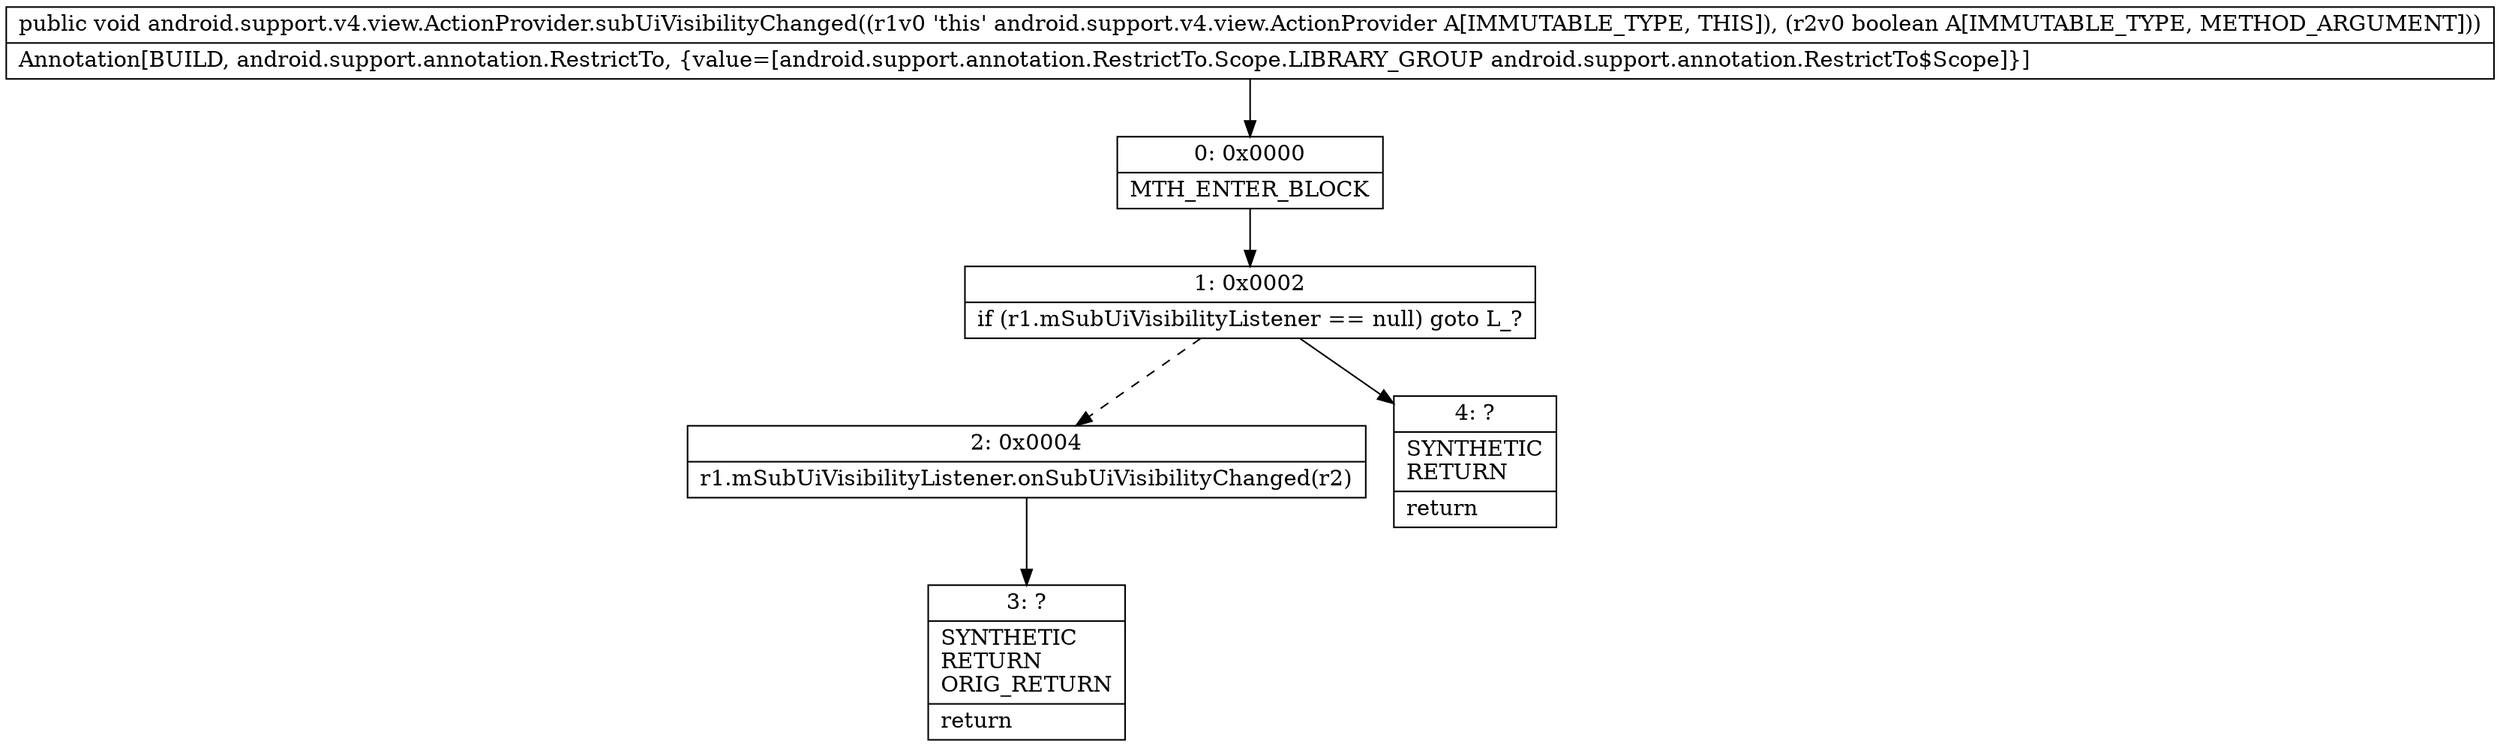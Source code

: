 digraph "CFG forandroid.support.v4.view.ActionProvider.subUiVisibilityChanged(Z)V" {
Node_0 [shape=record,label="{0\:\ 0x0000|MTH_ENTER_BLOCK\l}"];
Node_1 [shape=record,label="{1\:\ 0x0002|if (r1.mSubUiVisibilityListener == null) goto L_?\l}"];
Node_2 [shape=record,label="{2\:\ 0x0004|r1.mSubUiVisibilityListener.onSubUiVisibilityChanged(r2)\l}"];
Node_3 [shape=record,label="{3\:\ ?|SYNTHETIC\lRETURN\lORIG_RETURN\l|return\l}"];
Node_4 [shape=record,label="{4\:\ ?|SYNTHETIC\lRETURN\l|return\l}"];
MethodNode[shape=record,label="{public void android.support.v4.view.ActionProvider.subUiVisibilityChanged((r1v0 'this' android.support.v4.view.ActionProvider A[IMMUTABLE_TYPE, THIS]), (r2v0 boolean A[IMMUTABLE_TYPE, METHOD_ARGUMENT]))  | Annotation[BUILD, android.support.annotation.RestrictTo, \{value=[android.support.annotation.RestrictTo.Scope.LIBRARY_GROUP android.support.annotation.RestrictTo$Scope]\}]\l}"];
MethodNode -> Node_0;
Node_0 -> Node_1;
Node_1 -> Node_2[style=dashed];
Node_1 -> Node_4;
Node_2 -> Node_3;
}

